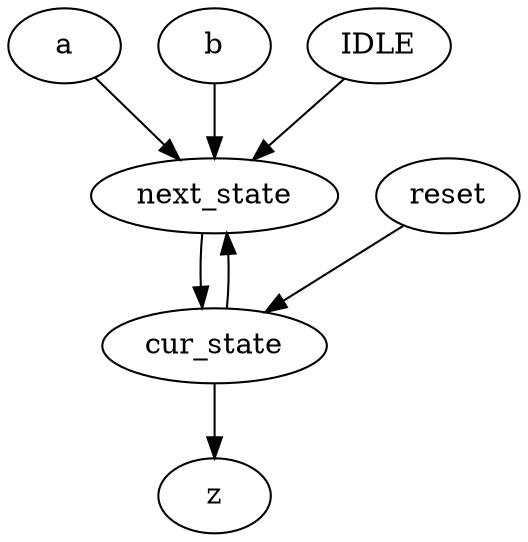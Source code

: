 strict digraph "" {
	a -> next_state	[weight=4.0];
	reset -> cur_state	[weight=2.0];
	b -> next_state	[weight=3.0];
	cur_state -> z	[weight=1.0];
	cur_state -> next_state	[weight=3.0];
	IDLE -> next_state	[weight=2.0];
	next_state -> cur_state	[weight=1.0];
}
